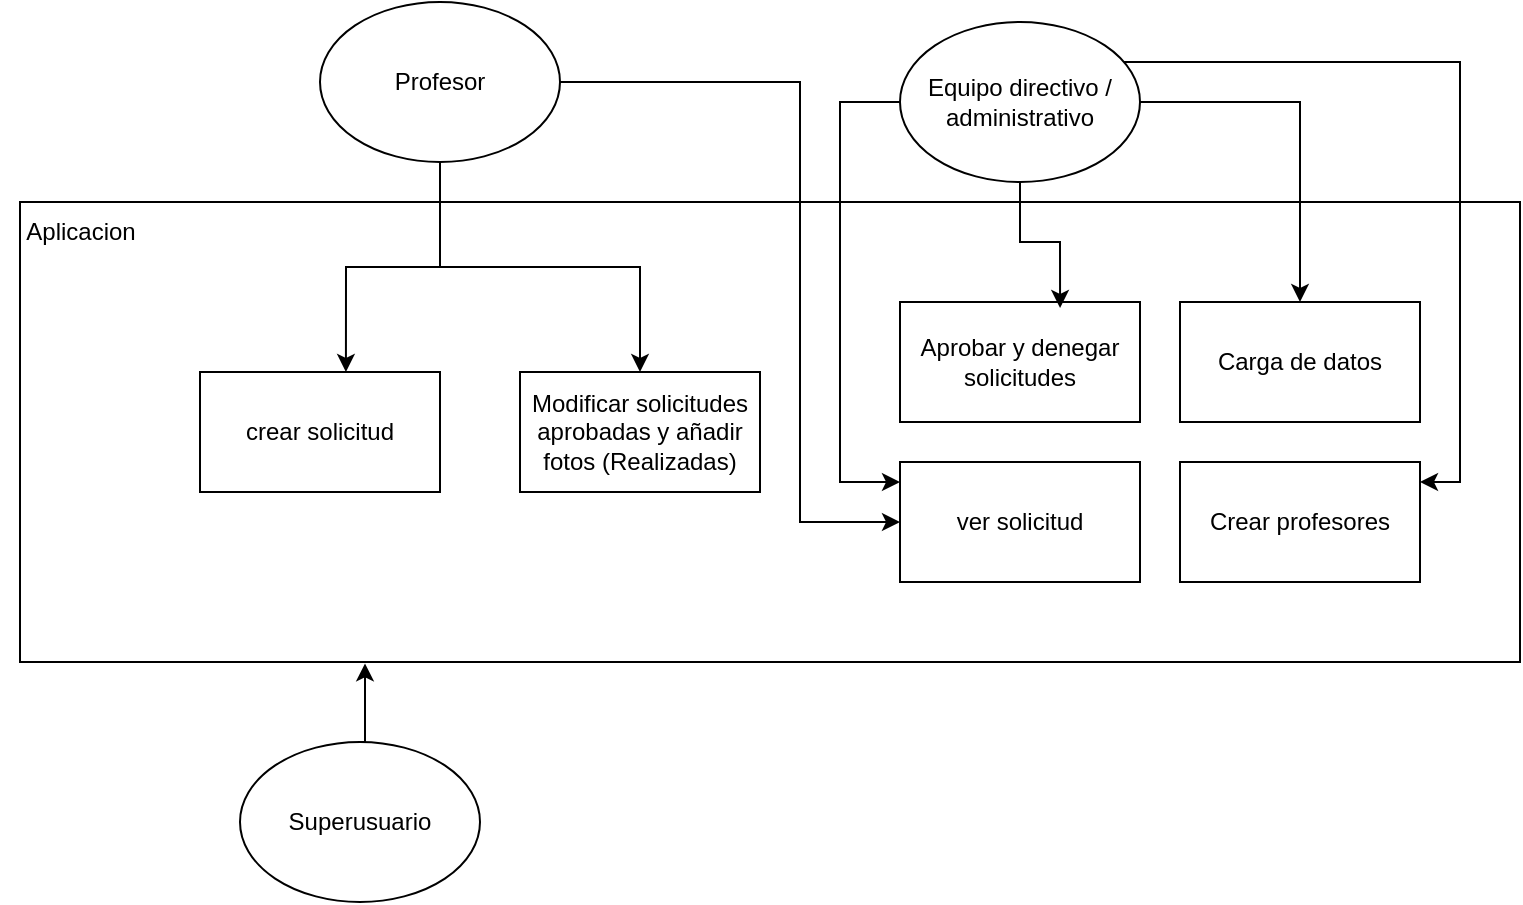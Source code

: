 <mxfile version="24.4.0" type="device">
  <diagram name="Página-1" id="oAj6XFq24k42QUpjH5TA">
    <mxGraphModel dx="1434" dy="746" grid="1" gridSize="10" guides="1" tooltips="1" connect="1" arrows="1" fold="1" page="1" pageScale="1" pageWidth="827" pageHeight="1169" math="0" shadow="0">
      <root>
        <mxCell id="0" />
        <mxCell id="1" parent="0" />
        <mxCell id="IjKcvzT3E6J-VG8Hx7l5-18" value="" style="rounded=0;whiteSpace=wrap;html=1;fillColor=none;align=left;" vertex="1" parent="1">
          <mxGeometry x="10" y="130" width="750" height="230" as="geometry" />
        </mxCell>
        <mxCell id="IjKcvzT3E6J-VG8Hx7l5-5" value="Modificar solicitudes aprobadas y añadir fotos (Realizadas)" style="rounded=0;whiteSpace=wrap;html=1;" vertex="1" parent="1">
          <mxGeometry x="260" y="215" width="120" height="60" as="geometry" />
        </mxCell>
        <mxCell id="IjKcvzT3E6J-VG8Hx7l5-6" value="crear solicitud" style="rounded=0;whiteSpace=wrap;html=1;" vertex="1" parent="1">
          <mxGeometry x="100" y="215" width="120" height="60" as="geometry" />
        </mxCell>
        <mxCell id="IjKcvzT3E6J-VG8Hx7l5-7" value="ver solicitud" style="rounded=0;whiteSpace=wrap;html=1;" vertex="1" parent="1">
          <mxGeometry x="450" y="260" width="120" height="60" as="geometry" />
        </mxCell>
        <mxCell id="IjKcvzT3E6J-VG8Hx7l5-8" value="Carga de datos" style="rounded=0;whiteSpace=wrap;html=1;" vertex="1" parent="1">
          <mxGeometry x="590" y="180" width="120" height="60" as="geometry" />
        </mxCell>
        <mxCell id="IjKcvzT3E6J-VG8Hx7l5-12" value="Superusuario" style="ellipse;whiteSpace=wrap;html=1;" vertex="1" parent="1">
          <mxGeometry x="120" y="400" width="120" height="80" as="geometry" />
        </mxCell>
        <mxCell id="IjKcvzT3E6J-VG8Hx7l5-24" style="edgeStyle=orthogonalEdgeStyle;rounded=0;orthogonalLoop=1;jettySize=auto;html=1;" edge="1" parent="1" source="IjKcvzT3E6J-VG8Hx7l5-13" target="IjKcvzT3E6J-VG8Hx7l5-5">
          <mxGeometry relative="1" as="geometry" />
        </mxCell>
        <mxCell id="IjKcvzT3E6J-VG8Hx7l5-25" style="edgeStyle=orthogonalEdgeStyle;rounded=0;orthogonalLoop=1;jettySize=auto;html=1;entryX=0;entryY=0.5;entryDx=0;entryDy=0;" edge="1" parent="1" source="IjKcvzT3E6J-VG8Hx7l5-13" target="IjKcvzT3E6J-VG8Hx7l5-7">
          <mxGeometry relative="1" as="geometry">
            <Array as="points">
              <mxPoint x="400" y="70" />
              <mxPoint x="400" y="290" />
            </Array>
          </mxGeometry>
        </mxCell>
        <mxCell id="IjKcvzT3E6J-VG8Hx7l5-13" value="Profesor" style="ellipse;whiteSpace=wrap;html=1;" vertex="1" parent="1">
          <mxGeometry x="160" y="30" width="120" height="80" as="geometry" />
        </mxCell>
        <mxCell id="IjKcvzT3E6J-VG8Hx7l5-27" style="edgeStyle=orthogonalEdgeStyle;rounded=0;orthogonalLoop=1;jettySize=auto;html=1;" edge="1" parent="1" source="IjKcvzT3E6J-VG8Hx7l5-14" target="IjKcvzT3E6J-VG8Hx7l5-8">
          <mxGeometry relative="1" as="geometry" />
        </mxCell>
        <mxCell id="IjKcvzT3E6J-VG8Hx7l5-28" style="edgeStyle=orthogonalEdgeStyle;rounded=0;orthogonalLoop=1;jettySize=auto;html=1;exitX=1;exitY=0;exitDx=0;exitDy=0;" edge="1" parent="1" source="IjKcvzT3E6J-VG8Hx7l5-14">
          <mxGeometry relative="1" as="geometry">
            <mxPoint x="570" y="60" as="sourcePoint" />
            <mxPoint x="710" y="270" as="targetPoint" />
            <Array as="points">
              <mxPoint x="552" y="60" />
              <mxPoint x="730" y="60" />
              <mxPoint x="730" y="270" />
            </Array>
          </mxGeometry>
        </mxCell>
        <mxCell id="IjKcvzT3E6J-VG8Hx7l5-29" style="edgeStyle=orthogonalEdgeStyle;rounded=0;orthogonalLoop=1;jettySize=auto;html=1;" edge="1" parent="1" source="IjKcvzT3E6J-VG8Hx7l5-14" target="IjKcvzT3E6J-VG8Hx7l5-7">
          <mxGeometry relative="1" as="geometry">
            <Array as="points">
              <mxPoint x="420" y="80" />
              <mxPoint x="420" y="270" />
            </Array>
          </mxGeometry>
        </mxCell>
        <mxCell id="IjKcvzT3E6J-VG8Hx7l5-14" value="Equipo directivo / administrativo" style="ellipse;whiteSpace=wrap;html=1;" vertex="1" parent="1">
          <mxGeometry x="450" y="40" width="120" height="80" as="geometry" />
        </mxCell>
        <mxCell id="IjKcvzT3E6J-VG8Hx7l5-15" value="Aprobar y denegar solicitudes" style="rounded=0;whiteSpace=wrap;html=1;" vertex="1" parent="1">
          <mxGeometry x="450" y="180" width="120" height="60" as="geometry" />
        </mxCell>
        <mxCell id="IjKcvzT3E6J-VG8Hx7l5-19" value="Aplicacion" style="text;html=1;align=center;verticalAlign=middle;resizable=0;points=[];autosize=1;strokeColor=none;fillColor=none;" vertex="1" parent="1">
          <mxGeometry y="130" width="80" height="30" as="geometry" />
        </mxCell>
        <mxCell id="IjKcvzT3E6J-VG8Hx7l5-20" style="edgeStyle=orthogonalEdgeStyle;rounded=0;orthogonalLoop=1;jettySize=auto;html=1;exitX=0.5;exitY=0;exitDx=0;exitDy=0;entryX=0.23;entryY=1.003;entryDx=0;entryDy=0;entryPerimeter=0;" edge="1" parent="1" source="IjKcvzT3E6J-VG8Hx7l5-12" target="IjKcvzT3E6J-VG8Hx7l5-18">
          <mxGeometry relative="1" as="geometry" />
        </mxCell>
        <mxCell id="IjKcvzT3E6J-VG8Hx7l5-21" value="Crear profesores" style="rounded=0;whiteSpace=wrap;html=1;" vertex="1" parent="1">
          <mxGeometry x="590" y="260" width="120" height="60" as="geometry" />
        </mxCell>
        <mxCell id="IjKcvzT3E6J-VG8Hx7l5-23" style="edgeStyle=orthogonalEdgeStyle;rounded=0;orthogonalLoop=1;jettySize=auto;html=1;entryX=0.608;entryY=0;entryDx=0;entryDy=0;entryPerimeter=0;" edge="1" parent="1" source="IjKcvzT3E6J-VG8Hx7l5-13" target="IjKcvzT3E6J-VG8Hx7l5-6">
          <mxGeometry relative="1" as="geometry" />
        </mxCell>
        <mxCell id="IjKcvzT3E6J-VG8Hx7l5-26" style="edgeStyle=orthogonalEdgeStyle;rounded=0;orthogonalLoop=1;jettySize=auto;html=1;entryX=0.667;entryY=0.05;entryDx=0;entryDy=0;entryPerimeter=0;" edge="1" parent="1" source="IjKcvzT3E6J-VG8Hx7l5-14" target="IjKcvzT3E6J-VG8Hx7l5-15">
          <mxGeometry relative="1" as="geometry" />
        </mxCell>
      </root>
    </mxGraphModel>
  </diagram>
</mxfile>
